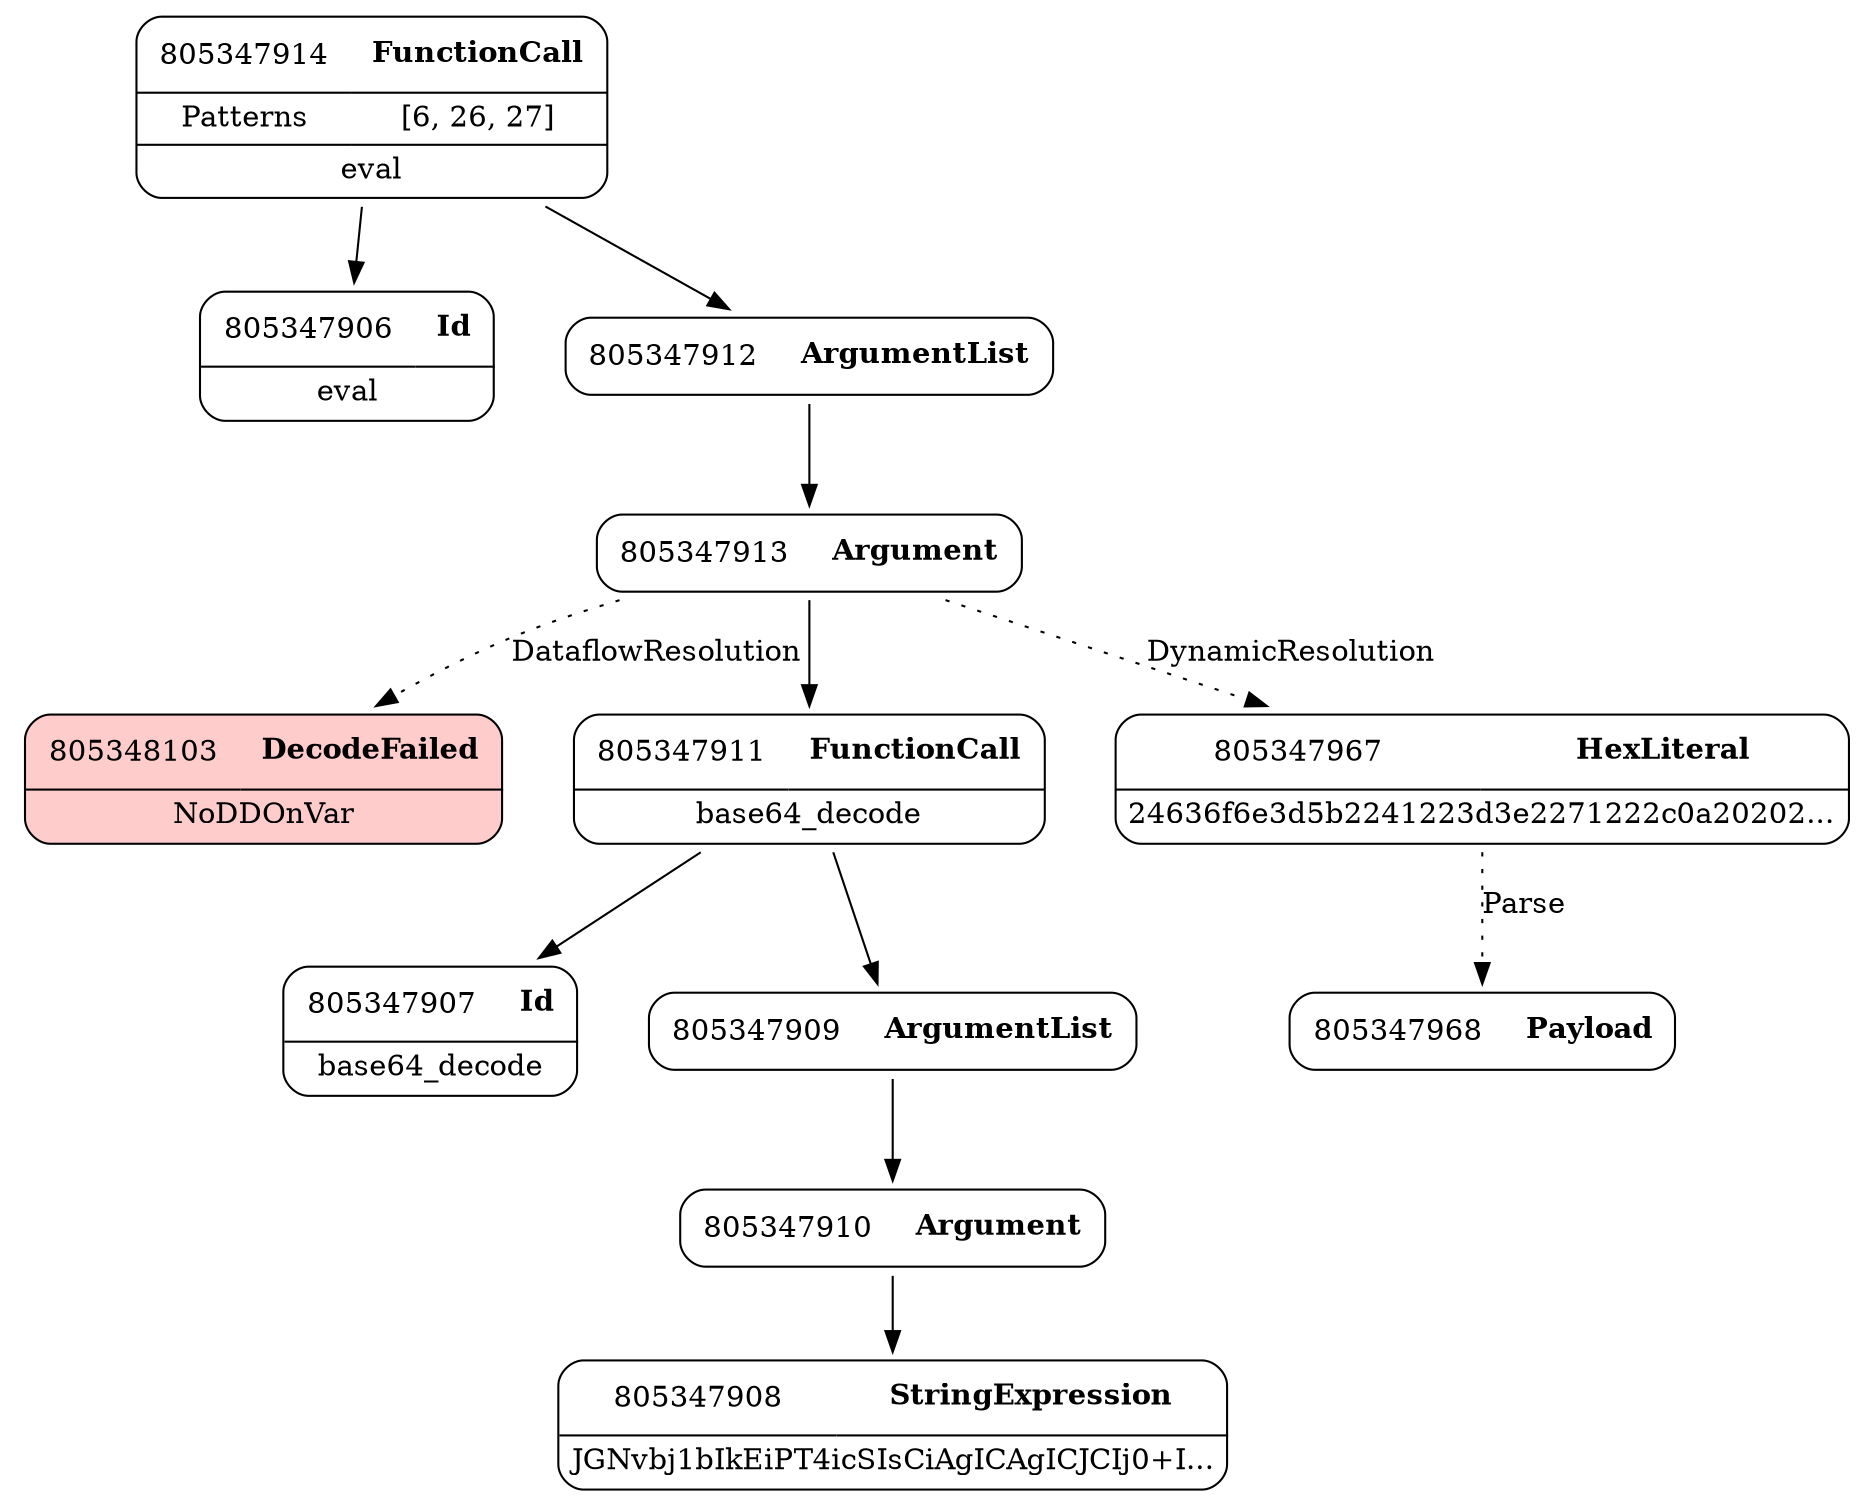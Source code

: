 digraph ast {
node [shape=none];
805347968 [label=<<TABLE border='1' cellspacing='0' cellpadding='10' style='rounded' ><TR><TD border='0'>805347968</TD><TD border='0'><B>Payload</B></TD></TR></TABLE>>];
805347906 [label=<<TABLE border='1' cellspacing='0' cellpadding='10' style='rounded' ><TR><TD border='0'>805347906</TD><TD border='0'><B>Id</B></TD></TR><HR/><TR><TD border='0' cellpadding='5' colspan='2'>eval</TD></TR></TABLE>>];
805347907 [label=<<TABLE border='1' cellspacing='0' cellpadding='10' style='rounded' ><TR><TD border='0'>805347907</TD><TD border='0'><B>Id</B></TD></TR><HR/><TR><TD border='0' cellpadding='5' colspan='2'>base64_decode</TD></TR></TABLE>>];
805347908 [label=<<TABLE border='1' cellspacing='0' cellpadding='10' style='rounded' ><TR><TD border='0'>805347908</TD><TD border='0'><B>StringExpression</B></TD></TR><HR/><TR><TD border='0' cellpadding='5' colspan='2'>JGNvbj1bIkEiPT4icSIsCiAgICAgICJCIj0+I...</TD></TR></TABLE>>];
805347909 [label=<<TABLE border='1' cellspacing='0' cellpadding='10' style='rounded' ><TR><TD border='0'>805347909</TD><TD border='0'><B>ArgumentList</B></TD></TR></TABLE>>];
805347909 -> 805347910 [weight=2];
805347910 [label=<<TABLE border='1' cellspacing='0' cellpadding='10' style='rounded' ><TR><TD border='0'>805347910</TD><TD border='0'><B>Argument</B></TD></TR></TABLE>>];
805347910 -> 805347908 [weight=2];
805348103 [label=<<TABLE border='1' cellspacing='0' cellpadding='10' style='rounded' bgcolor='#FFCCCC' ><TR><TD border='0'>805348103</TD><TD border='0'><B>DecodeFailed</B></TD></TR><HR/><TR><TD border='0' cellpadding='5' colspan='2'>NoDDOnVar</TD></TR></TABLE>>];
805347911 [label=<<TABLE border='1' cellspacing='0' cellpadding='10' style='rounded' ><TR><TD border='0'>805347911</TD><TD border='0'><B>FunctionCall</B></TD></TR><HR/><TR><TD border='0' cellpadding='5' colspan='2'>base64_decode</TD></TR></TABLE>>];
805347911 -> 805347907 [weight=2];
805347911 -> 805347909 [weight=2];
805347912 [label=<<TABLE border='1' cellspacing='0' cellpadding='10' style='rounded' ><TR><TD border='0'>805347912</TD><TD border='0'><B>ArgumentList</B></TD></TR></TABLE>>];
805347912 -> 805347913 [weight=2];
805347913 [label=<<TABLE border='1' cellspacing='0' cellpadding='10' style='rounded' ><TR><TD border='0'>805347913</TD><TD border='0'><B>Argument</B></TD></TR></TABLE>>];
805347913 -> 805347911 [weight=2];
805347913 -> 805347967 [style=dotted,label=DynamicResolution];
805347913 -> 805348103 [style=dotted,label=DataflowResolution];
805347914 [label=<<TABLE border='1' cellspacing='0' cellpadding='10' style='rounded' ><TR><TD border='0'>805347914</TD><TD border='0'><B>FunctionCall</B></TD></TR><HR/><TR><TD border='0' cellpadding='5'>Patterns</TD><TD border='0' cellpadding='5'>[6, 26, 27]</TD></TR><HR/><TR><TD border='0' cellpadding='5' colspan='2'>eval</TD></TR></TABLE>>];
805347914 -> 805347906 [weight=2];
805347914 -> 805347912 [weight=2];
805347967 [label=<<TABLE border='1' cellspacing='0' cellpadding='10' style='rounded' ><TR><TD border='0'>805347967</TD><TD border='0'><B>HexLiteral</B></TD></TR><HR/><TR><TD border='0' cellpadding='5' colspan='2'>24636f6e3d5b2241223d3e2271222c0a20202...</TD></TR></TABLE>>];
805347967 -> 805347968 [style=dotted,label=Parse];
}
